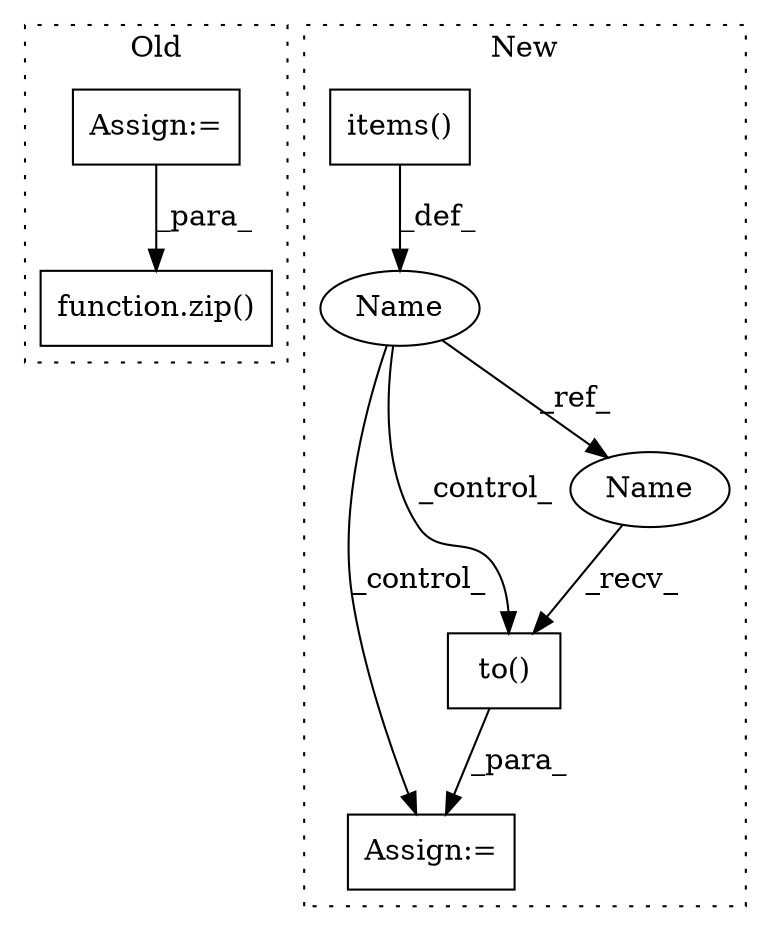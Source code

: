 digraph G {
subgraph cluster0 {
1 [label="function.zip()" a="75" s="1876,1917" l="4,1" shape="box"];
6 [label="Assign:=" a="68" s="1786" l="3" shape="box"];
label = "Old";
style="dotted";
}
subgraph cluster1 {
2 [label="items()" a="75" s="2907" l="34" shape="box"];
3 [label="Assign:=" a="68" s="2964" l="3" shape="box"];
4 [label="to()" a="75" s="2967,2986" l="13,1" shape="box"];
5 [label="Name" a="87" s="2894" l="9" shape="ellipse"];
7 [label="Name" a="87" s="2967" l="9" shape="ellipse"];
label = "New";
style="dotted";
}
2 -> 5 [label="_def_"];
4 -> 3 [label="_para_"];
5 -> 3 [label="_control_"];
5 -> 7 [label="_ref_"];
5 -> 4 [label="_control_"];
6 -> 1 [label="_para_"];
7 -> 4 [label="_recv_"];
}